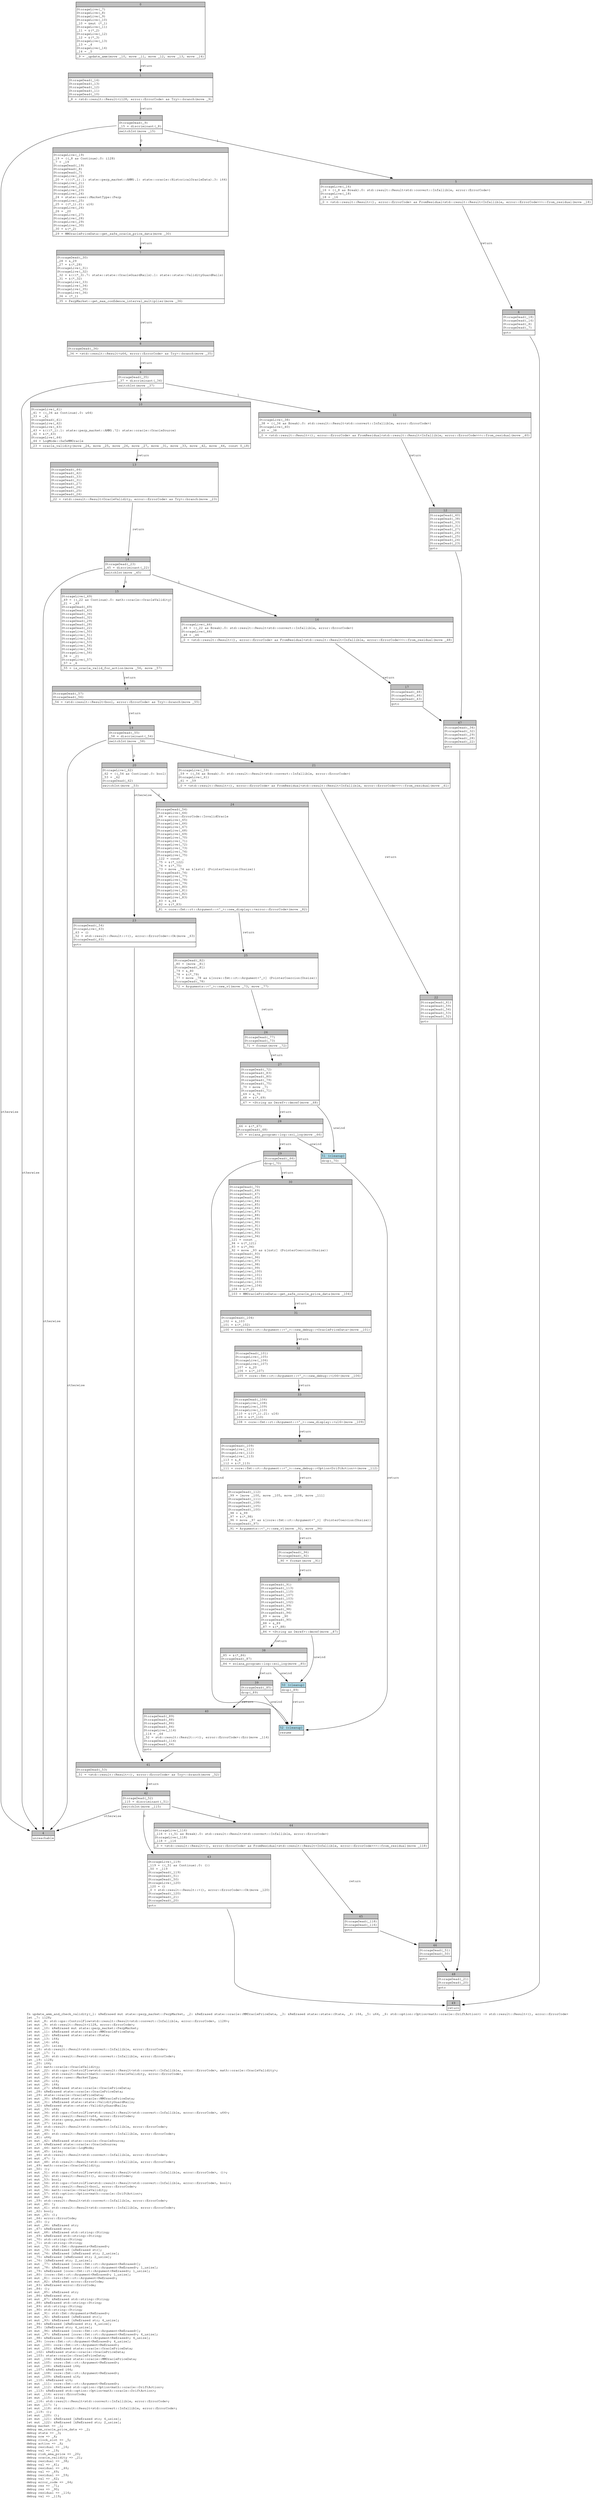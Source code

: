 digraph Mir_0_746 {
    graph [fontname="Courier, monospace"];
    node [fontname="Courier, monospace"];
    edge [fontname="Courier, monospace"];
    label=<fn update_amm_and_check_validity(_1: &amp;ReErased mut state::perp_market::PerpMarket, _2: &amp;ReErased state::oracle::MMOraclePriceData, _3: &amp;ReErased state::state::State, _4: i64, _5: u64, _6: std::option::Option&lt;math::oracle::DriftAction&gt;) -&gt; std::result::Result&lt;(), error::ErrorCode&gt;<br align="left"/>let _7: i128;<br align="left"/>let mut _8: std::ops::ControlFlow&lt;std::result::Result&lt;std::convert::Infallible, error::ErrorCode&gt;, i128&gt;;<br align="left"/>let mut _9: std::result::Result&lt;i128, error::ErrorCode&gt;;<br align="left"/>let mut _10: &amp;ReErased mut state::perp_market::PerpMarket;<br align="left"/>let mut _11: &amp;ReErased state::oracle::MMOraclePriceData;<br align="left"/>let mut _12: &amp;ReErased state::state::State;<br align="left"/>let mut _13: i64;<br align="left"/>let mut _14: u64;<br align="left"/>let mut _15: isize;<br align="left"/>let _16: std::result::Result&lt;std::convert::Infallible, error::ErrorCode&gt;;<br align="left"/>let mut _17: !;<br align="left"/>let mut _18: std::result::Result&lt;std::convert::Infallible, error::ErrorCode&gt;;<br align="left"/>let _19: i128;<br align="left"/>let _20: i64;<br align="left"/>let _21: math::oracle::OracleValidity;<br align="left"/>let mut _22: std::ops::ControlFlow&lt;std::result::Result&lt;std::convert::Infallible, error::ErrorCode&gt;, math::oracle::OracleValidity&gt;;<br align="left"/>let mut _23: std::result::Result&lt;math::oracle::OracleValidity, error::ErrorCode&gt;;<br align="left"/>let mut _24: state::user::MarketType;<br align="left"/>let mut _25: u16;<br align="left"/>let mut _26: i64;<br align="left"/>let mut _27: &amp;ReErased state::oracle::OraclePriceData;<br align="left"/>let _28: &amp;ReErased state::oracle::OraclePriceData;<br align="left"/>let _29: state::oracle::OraclePriceData;<br align="left"/>let mut _30: &amp;ReErased state::oracle::MMOraclePriceData;<br align="left"/>let mut _31: &amp;ReErased state::state::ValidityGuardRails;<br align="left"/>let _32: &amp;ReErased state::state::ValidityGuardRails;<br align="left"/>let mut _33: u64;<br align="left"/>let mut _34: std::ops::ControlFlow&lt;std::result::Result&lt;std::convert::Infallible, error::ErrorCode&gt;, u64&gt;;<br align="left"/>let mut _35: std::result::Result&lt;u64, error::ErrorCode&gt;;<br align="left"/>let mut _36: state::perp_market::PerpMarket;<br align="left"/>let mut _37: isize;<br align="left"/>let _38: std::result::Result&lt;std::convert::Infallible, error::ErrorCode&gt;;<br align="left"/>let mut _39: !;<br align="left"/>let mut _40: std::result::Result&lt;std::convert::Infallible, error::ErrorCode&gt;;<br align="left"/>let _41: u64;<br align="left"/>let mut _42: &amp;ReErased state::oracle::OracleSource;<br align="left"/>let _43: &amp;ReErased state::oracle::OracleSource;<br align="left"/>let mut _44: math::oracle::LogMode;<br align="left"/>let mut _45: isize;<br align="left"/>let _46: std::result::Result&lt;std::convert::Infallible, error::ErrorCode&gt;;<br align="left"/>let mut _47: !;<br align="left"/>let mut _48: std::result::Result&lt;std::convert::Infallible, error::ErrorCode&gt;;<br align="left"/>let _49: math::oracle::OracleValidity;<br align="left"/>let _50: ();<br align="left"/>let mut _51: std::ops::ControlFlow&lt;std::result::Result&lt;std::convert::Infallible, error::ErrorCode&gt;, ()&gt;;<br align="left"/>let mut _52: std::result::Result&lt;(), error::ErrorCode&gt;;<br align="left"/>let mut _53: bool;<br align="left"/>let mut _54: std::ops::ControlFlow&lt;std::result::Result&lt;std::convert::Infallible, error::ErrorCode&gt;, bool&gt;;<br align="left"/>let mut _55: std::result::Result&lt;bool, error::ErrorCode&gt;;<br align="left"/>let mut _56: math::oracle::OracleValidity;<br align="left"/>let mut _57: std::option::Option&lt;math::oracle::DriftAction&gt;;<br align="left"/>let mut _58: isize;<br align="left"/>let _59: std::result::Result&lt;std::convert::Infallible, error::ErrorCode&gt;;<br align="left"/>let mut _60: !;<br align="left"/>let mut _61: std::result::Result&lt;std::convert::Infallible, error::ErrorCode&gt;;<br align="left"/>let _62: bool;<br align="left"/>let mut _63: ();<br align="left"/>let _64: error::ErrorCode;<br align="left"/>let _65: ();<br align="left"/>let mut _66: &amp;ReErased str;<br align="left"/>let _67: &amp;ReErased str;<br align="left"/>let mut _68: &amp;ReErased std::string::String;<br align="left"/>let _69: &amp;ReErased std::string::String;<br align="left"/>let _70: std::string::String;<br align="left"/>let _71: std::string::String;<br align="left"/>let mut _72: std::fmt::Arguments&lt;ReErased&gt;;<br align="left"/>let mut _73: &amp;ReErased [&amp;ReErased str];<br align="left"/>let mut _74: &amp;ReErased [&amp;ReErased str; 2_usize];<br align="left"/>let _75: &amp;ReErased [&amp;ReErased str; 2_usize];<br align="left"/>let _76: [&amp;ReErased str; 2_usize];<br align="left"/>let mut _77: &amp;ReErased [core::fmt::rt::Argument&lt;ReErased&gt;];<br align="left"/>let mut _78: &amp;ReErased [core::fmt::rt::Argument&lt;ReErased&gt;; 1_usize];<br align="left"/>let _79: &amp;ReErased [core::fmt::rt::Argument&lt;ReErased&gt;; 1_usize];<br align="left"/>let _80: [core::fmt::rt::Argument&lt;ReErased&gt;; 1_usize];<br align="left"/>let mut _81: core::fmt::rt::Argument&lt;ReErased&gt;;<br align="left"/>let mut _82: &amp;ReErased error::ErrorCode;<br align="left"/>let _83: &amp;ReErased error::ErrorCode;<br align="left"/>let _84: ();<br align="left"/>let mut _85: &amp;ReErased str;<br align="left"/>let _86: &amp;ReErased str;<br align="left"/>let mut _87: &amp;ReErased std::string::String;<br align="left"/>let _88: &amp;ReErased std::string::String;<br align="left"/>let _89: std::string::String;<br align="left"/>let _90: std::string::String;<br align="left"/>let mut _91: std::fmt::Arguments&lt;ReErased&gt;;<br align="left"/>let mut _92: &amp;ReErased [&amp;ReErased str];<br align="left"/>let mut _93: &amp;ReErased [&amp;ReErased str; 4_usize];<br align="left"/>let _94: &amp;ReErased [&amp;ReErased str; 4_usize];<br align="left"/>let _95: [&amp;ReErased str; 4_usize];<br align="left"/>let mut _96: &amp;ReErased [core::fmt::rt::Argument&lt;ReErased&gt;];<br align="left"/>let mut _97: &amp;ReErased [core::fmt::rt::Argument&lt;ReErased&gt;; 4_usize];<br align="left"/>let _98: &amp;ReErased [core::fmt::rt::Argument&lt;ReErased&gt;; 4_usize];<br align="left"/>let _99: [core::fmt::rt::Argument&lt;ReErased&gt;; 4_usize];<br align="left"/>let mut _100: core::fmt::rt::Argument&lt;ReErased&gt;;<br align="left"/>let mut _101: &amp;ReErased state::oracle::OraclePriceData;<br align="left"/>let _102: &amp;ReErased state::oracle::OraclePriceData;<br align="left"/>let _103: state::oracle::OraclePriceData;<br align="left"/>let mut _104: &amp;ReErased state::oracle::MMOraclePriceData;<br align="left"/>let mut _105: core::fmt::rt::Argument&lt;ReErased&gt;;<br align="left"/>let mut _106: &amp;ReErased i64;<br align="left"/>let _107: &amp;ReErased i64;<br align="left"/>let mut _108: core::fmt::rt::Argument&lt;ReErased&gt;;<br align="left"/>let mut _109: &amp;ReErased u16;<br align="left"/>let _110: &amp;ReErased u16;<br align="left"/>let mut _111: core::fmt::rt::Argument&lt;ReErased&gt;;<br align="left"/>let mut _112: &amp;ReErased std::option::Option&lt;math::oracle::DriftAction&gt;;<br align="left"/>let _113: &amp;ReErased std::option::Option&lt;math::oracle::DriftAction&gt;;<br align="left"/>let mut _114: error::ErrorCode;<br align="left"/>let mut _115: isize;<br align="left"/>let _116: std::result::Result&lt;std::convert::Infallible, error::ErrorCode&gt;;<br align="left"/>let mut _117: !;<br align="left"/>let mut _118: std::result::Result&lt;std::convert::Infallible, error::ErrorCode&gt;;<br align="left"/>let _119: ();<br align="left"/>let mut _120: ();<br align="left"/>let mut _121: &amp;ReErased [&amp;ReErased str; 4_usize];<br align="left"/>let mut _122: &amp;ReErased [&amp;ReErased str; 2_usize];<br align="left"/>debug market =&gt; _1;<br align="left"/>debug mm_oracle_price_data =&gt; _2;<br align="left"/>debug state =&gt; _3;<br align="left"/>debug now =&gt; _4;<br align="left"/>debug clock_slot =&gt; _5;<br align="left"/>debug action =&gt; _6;<br align="left"/>debug residual =&gt; _16;<br align="left"/>debug val =&gt; _19;<br align="left"/>debug risk_ema_price =&gt; _20;<br align="left"/>debug oracle_validity =&gt; _21;<br align="left"/>debug residual =&gt; _38;<br align="left"/>debug val =&gt; _41;<br align="left"/>debug residual =&gt; _46;<br align="left"/>debug val =&gt; _49;<br align="left"/>debug residual =&gt; _59;<br align="left"/>debug val =&gt; _62;<br align="left"/>debug error_code =&gt; _64;<br align="left"/>debug res =&gt; _71;<br align="left"/>debug res =&gt; _90;<br align="left"/>debug residual =&gt; _116;<br align="left"/>debug val =&gt; _119;<br align="left"/>>;
    bb0__0_746 [shape="none", label=<<table border="0" cellborder="1" cellspacing="0"><tr><td bgcolor="gray" align="center" colspan="1">0</td></tr><tr><td align="left" balign="left">StorageLive(_7)<br/>StorageLive(_8)<br/>StorageLive(_9)<br/>StorageLive(_10)<br/>_10 = &amp;mut (*_1)<br/>StorageLive(_11)<br/>_11 = &amp;(*_2)<br/>StorageLive(_12)<br/>_12 = &amp;(*_3)<br/>StorageLive(_13)<br/>_13 = _4<br/>StorageLive(_14)<br/>_14 = _5<br/></td></tr><tr><td align="left">_9 = _update_amm(move _10, move _11, move _12, move _13, move _14)</td></tr></table>>];
    bb1__0_746 [shape="none", label=<<table border="0" cellborder="1" cellspacing="0"><tr><td bgcolor="gray" align="center" colspan="1">1</td></tr><tr><td align="left" balign="left">StorageDead(_14)<br/>StorageDead(_13)<br/>StorageDead(_12)<br/>StorageDead(_11)<br/>StorageDead(_10)<br/></td></tr><tr><td align="left">_8 = &lt;std::result::Result&lt;i128, error::ErrorCode&gt; as Try&gt;::branch(move _9)</td></tr></table>>];
    bb2__0_746 [shape="none", label=<<table border="0" cellborder="1" cellspacing="0"><tr><td bgcolor="gray" align="center" colspan="1">2</td></tr><tr><td align="left" balign="left">StorageDead(_9)<br/>_15 = discriminant(_8)<br/></td></tr><tr><td align="left">switchInt(move _15)</td></tr></table>>];
    bb3__0_746 [shape="none", label=<<table border="0" cellborder="1" cellspacing="0"><tr><td bgcolor="gray" align="center" colspan="1">3</td></tr><tr><td align="left" balign="left">StorageLive(_19)<br/>_19 = ((_8 as Continue).0: i128)<br/>_7 = _19<br/>StorageDead(_19)<br/>StorageDead(_8)<br/>StorageDead(_7)<br/>StorageLive(_20)<br/>_20 = ((((*_1).1: state::perp_market::AMM).1: state::oracle::HistoricalOracleData).3: i64)<br/>StorageLive(_21)<br/>StorageLive(_22)<br/>StorageLive(_23)<br/>StorageLive(_24)<br/>_24 = state::user::MarketType::Perp<br/>StorageLive(_25)<br/>_25 = ((*_1).21: u16)<br/>StorageLive(_26)<br/>_26 = _20<br/>StorageLive(_27)<br/>StorageLive(_28)<br/>StorageLive(_29)<br/>StorageLive(_30)<br/>_30 = &amp;(*_2)<br/></td></tr><tr><td align="left">_29 = MMOraclePriceData::get_safe_oracle_price_data(move _30)</td></tr></table>>];
    bb4__0_746 [shape="none", label=<<table border="0" cellborder="1" cellspacing="0"><tr><td bgcolor="gray" align="center" colspan="1">4</td></tr><tr><td align="left">unreachable</td></tr></table>>];
    bb5__0_746 [shape="none", label=<<table border="0" cellborder="1" cellspacing="0"><tr><td bgcolor="gray" align="center" colspan="1">5</td></tr><tr><td align="left" balign="left">StorageLive(_16)<br/>_16 = ((_8 as Break).0: std::result::Result&lt;std::convert::Infallible, error::ErrorCode&gt;)<br/>StorageLive(_18)<br/>_18 = _16<br/></td></tr><tr><td align="left">_0 = &lt;std::result::Result&lt;(), error::ErrorCode&gt; as FromResidual&lt;std::result::Result&lt;Infallible, error::ErrorCode&gt;&gt;&gt;::from_residual(move _18)</td></tr></table>>];
    bb6__0_746 [shape="none", label=<<table border="0" cellborder="1" cellspacing="0"><tr><td bgcolor="gray" align="center" colspan="1">6</td></tr><tr><td align="left" balign="left">StorageDead(_18)<br/>StorageDead(_16)<br/>StorageDead(_8)<br/>StorageDead(_7)<br/></td></tr><tr><td align="left">goto</td></tr></table>>];
    bb7__0_746 [shape="none", label=<<table border="0" cellborder="1" cellspacing="0"><tr><td bgcolor="gray" align="center" colspan="1">7</td></tr><tr><td align="left" balign="left">StorageDead(_30)<br/>_28 = &amp;_29<br/>_27 = &amp;(*_28)<br/>StorageLive(_31)<br/>StorageLive(_32)<br/>_32 = &amp;(((*_3).7: state::state::OracleGuardRails).1: state::state::ValidityGuardRails)<br/>_31 = &amp;(*_32)<br/>StorageLive(_33)<br/>StorageLive(_34)<br/>StorageLive(_35)<br/>StorageLive(_36)<br/>_36 = (*_1)<br/></td></tr><tr><td align="left">_35 = PerpMarket::get_max_confidence_interval_multiplier(move _36)</td></tr></table>>];
    bb8__0_746 [shape="none", label=<<table border="0" cellborder="1" cellspacing="0"><tr><td bgcolor="gray" align="center" colspan="1">8</td></tr><tr><td align="left" balign="left">StorageDead(_36)<br/></td></tr><tr><td align="left">_34 = &lt;std::result::Result&lt;u64, error::ErrorCode&gt; as Try&gt;::branch(move _35)</td></tr></table>>];
    bb9__0_746 [shape="none", label=<<table border="0" cellborder="1" cellspacing="0"><tr><td bgcolor="gray" align="center" colspan="1">9</td></tr><tr><td align="left" balign="left">StorageDead(_35)<br/>_37 = discriminant(_34)<br/></td></tr><tr><td align="left">switchInt(move _37)</td></tr></table>>];
    bb10__0_746 [shape="none", label=<<table border="0" cellborder="1" cellspacing="0"><tr><td bgcolor="gray" align="center" colspan="1">10</td></tr><tr><td align="left" balign="left">StorageLive(_41)<br/>_41 = ((_34 as Continue).0: u64)<br/>_33 = _41<br/>StorageDead(_41)<br/>StorageLive(_42)<br/>StorageLive(_43)<br/>_43 = &amp;(((*_1).1: state::perp_market::AMM).72: state::oracle::OracleSource)<br/>_42 = &amp;(*_43)<br/>StorageLive(_44)<br/>_44 = LogMode::SafeMMOracle<br/></td></tr><tr><td align="left">_23 = oracle_validity(move _24, move _25, move _26, move _27, move _31, move _33, move _42, move _44, const 0_i8)</td></tr></table>>];
    bb11__0_746 [shape="none", label=<<table border="0" cellborder="1" cellspacing="0"><tr><td bgcolor="gray" align="center" colspan="1">11</td></tr><tr><td align="left" balign="left">StorageLive(_38)<br/>_38 = ((_34 as Break).0: std::result::Result&lt;std::convert::Infallible, error::ErrorCode&gt;)<br/>StorageLive(_40)<br/>_40 = _38<br/></td></tr><tr><td align="left">_0 = &lt;std::result::Result&lt;(), error::ErrorCode&gt; as FromResidual&lt;std::result::Result&lt;Infallible, error::ErrorCode&gt;&gt;&gt;::from_residual(move _40)</td></tr></table>>];
    bb12__0_746 [shape="none", label=<<table border="0" cellborder="1" cellspacing="0"><tr><td bgcolor="gray" align="center" colspan="1">12</td></tr><tr><td align="left" balign="left">StorageDead(_40)<br/>StorageDead(_38)<br/>StorageDead(_33)<br/>StorageDead(_31)<br/>StorageDead(_27)<br/>StorageDead(_26)<br/>StorageDead(_25)<br/>StorageDead(_24)<br/>StorageDead(_23)<br/></td></tr><tr><td align="left">goto</td></tr></table>>];
    bb13__0_746 [shape="none", label=<<table border="0" cellborder="1" cellspacing="0"><tr><td bgcolor="gray" align="center" colspan="1">13</td></tr><tr><td align="left" balign="left">StorageDead(_44)<br/>StorageDead(_42)<br/>StorageDead(_33)<br/>StorageDead(_31)<br/>StorageDead(_27)<br/>StorageDead(_26)<br/>StorageDead(_25)<br/>StorageDead(_24)<br/></td></tr><tr><td align="left">_22 = &lt;std::result::Result&lt;OracleValidity, error::ErrorCode&gt; as Try&gt;::branch(move _23)</td></tr></table>>];
    bb14__0_746 [shape="none", label=<<table border="0" cellborder="1" cellspacing="0"><tr><td bgcolor="gray" align="center" colspan="1">14</td></tr><tr><td align="left" balign="left">StorageDead(_23)<br/>_45 = discriminant(_22)<br/></td></tr><tr><td align="left">switchInt(move _45)</td></tr></table>>];
    bb15__0_746 [shape="none", label=<<table border="0" cellborder="1" cellspacing="0"><tr><td bgcolor="gray" align="center" colspan="1">15</td></tr><tr><td align="left" balign="left">StorageLive(_49)<br/>_49 = ((_22 as Continue).0: math::oracle::OracleValidity)<br/>_21 = _49<br/>StorageDead(_49)<br/>StorageDead(_43)<br/>StorageDead(_34)<br/>StorageDead(_32)<br/>StorageDead(_29)<br/>StorageDead(_28)<br/>StorageDead(_22)<br/>StorageLive(_50)<br/>StorageLive(_51)<br/>StorageLive(_52)<br/>StorageLive(_53)<br/>StorageLive(_54)<br/>StorageLive(_55)<br/>StorageLive(_56)<br/>_56 = _21<br/>StorageLive(_57)<br/>_57 = _6<br/></td></tr><tr><td align="left">_55 = is_oracle_valid_for_action(move _56, move _57)</td></tr></table>>];
    bb16__0_746 [shape="none", label=<<table border="0" cellborder="1" cellspacing="0"><tr><td bgcolor="gray" align="center" colspan="1">16</td></tr><tr><td align="left" balign="left">StorageLive(_46)<br/>_46 = ((_22 as Break).0: std::result::Result&lt;std::convert::Infallible, error::ErrorCode&gt;)<br/>StorageLive(_48)<br/>_48 = _46<br/></td></tr><tr><td align="left">_0 = &lt;std::result::Result&lt;(), error::ErrorCode&gt; as FromResidual&lt;std::result::Result&lt;Infallible, error::ErrorCode&gt;&gt;&gt;::from_residual(move _48)</td></tr></table>>];
    bb17__0_746 [shape="none", label=<<table border="0" cellborder="1" cellspacing="0"><tr><td bgcolor="gray" align="center" colspan="1">17</td></tr><tr><td align="left" balign="left">StorageDead(_48)<br/>StorageDead(_46)<br/>StorageDead(_43)<br/></td></tr><tr><td align="left">goto</td></tr></table>>];
    bb18__0_746 [shape="none", label=<<table border="0" cellborder="1" cellspacing="0"><tr><td bgcolor="gray" align="center" colspan="1">18</td></tr><tr><td align="left" balign="left">StorageDead(_57)<br/>StorageDead(_56)<br/></td></tr><tr><td align="left">_54 = &lt;std::result::Result&lt;bool, error::ErrorCode&gt; as Try&gt;::branch(move _55)</td></tr></table>>];
    bb19__0_746 [shape="none", label=<<table border="0" cellborder="1" cellspacing="0"><tr><td bgcolor="gray" align="center" colspan="1">19</td></tr><tr><td align="left" balign="left">StorageDead(_55)<br/>_58 = discriminant(_54)<br/></td></tr><tr><td align="left">switchInt(move _58)</td></tr></table>>];
    bb20__0_746 [shape="none", label=<<table border="0" cellborder="1" cellspacing="0"><tr><td bgcolor="gray" align="center" colspan="1">20</td></tr><tr><td align="left" balign="left">StorageLive(_62)<br/>_62 = ((_54 as Continue).0: bool)<br/>_53 = _62<br/>StorageDead(_62)<br/></td></tr><tr><td align="left">switchInt(move _53)</td></tr></table>>];
    bb21__0_746 [shape="none", label=<<table border="0" cellborder="1" cellspacing="0"><tr><td bgcolor="gray" align="center" colspan="1">21</td></tr><tr><td align="left" balign="left">StorageLive(_59)<br/>_59 = ((_54 as Break).0: std::result::Result&lt;std::convert::Infallible, error::ErrorCode&gt;)<br/>StorageLive(_61)<br/>_61 = _59<br/></td></tr><tr><td align="left">_0 = &lt;std::result::Result&lt;(), error::ErrorCode&gt; as FromResidual&lt;std::result::Result&lt;Infallible, error::ErrorCode&gt;&gt;&gt;::from_residual(move _61)</td></tr></table>>];
    bb22__0_746 [shape="none", label=<<table border="0" cellborder="1" cellspacing="0"><tr><td bgcolor="gray" align="center" colspan="1">22</td></tr><tr><td align="left" balign="left">StorageDead(_61)<br/>StorageDead(_59)<br/>StorageDead(_54)<br/>StorageDead(_53)<br/>StorageDead(_52)<br/></td></tr><tr><td align="left">goto</td></tr></table>>];
    bb23__0_746 [shape="none", label=<<table border="0" cellborder="1" cellspacing="0"><tr><td bgcolor="gray" align="center" colspan="1">23</td></tr><tr><td align="left" balign="left">StorageDead(_54)<br/>StorageLive(_63)<br/>_63 = ()<br/>_52 = std::result::Result::&lt;(), error::ErrorCode&gt;::Ok(move _63)<br/>StorageDead(_63)<br/></td></tr><tr><td align="left">goto</td></tr></table>>];
    bb24__0_746 [shape="none", label=<<table border="0" cellborder="1" cellspacing="0"><tr><td bgcolor="gray" align="center" colspan="1">24</td></tr><tr><td align="left" balign="left">StorageDead(_54)<br/>StorageLive(_64)<br/>_64 = error::ErrorCode::InvalidOracle<br/>StorageLive(_65)<br/>StorageLive(_66)<br/>StorageLive(_67)<br/>StorageLive(_68)<br/>StorageLive(_69)<br/>StorageLive(_70)<br/>StorageLive(_71)<br/>StorageLive(_72)<br/>StorageLive(_73)<br/>StorageLive(_74)<br/>StorageLive(_75)<br/>_122 = const _<br/>_75 = &amp;(*_122)<br/>_74 = &amp;(*_75)<br/>_73 = move _74 as &amp;[&amp;str] (PointerCoercion(Unsize))<br/>StorageDead(_74)<br/>StorageLive(_77)<br/>StorageLive(_78)<br/>StorageLive(_79)<br/>StorageLive(_80)<br/>StorageLive(_81)<br/>StorageLive(_82)<br/>StorageLive(_83)<br/>_83 = &amp;_64<br/>_82 = &amp;(*_83)<br/></td></tr><tr><td align="left">_81 = core::fmt::rt::Argument::&lt;'_&gt;::new_display::&lt;error::ErrorCode&gt;(move _82)</td></tr></table>>];
    bb25__0_746 [shape="none", label=<<table border="0" cellborder="1" cellspacing="0"><tr><td bgcolor="gray" align="center" colspan="1">25</td></tr><tr><td align="left" balign="left">StorageDead(_82)<br/>_80 = [move _81]<br/>StorageDead(_81)<br/>_79 = &amp;_80<br/>_78 = &amp;(*_79)<br/>_77 = move _78 as &amp;[core::fmt::rt::Argument&lt;'_&gt;] (PointerCoercion(Unsize))<br/>StorageDead(_78)<br/></td></tr><tr><td align="left">_72 = Arguments::&lt;'_&gt;::new_v1(move _73, move _77)</td></tr></table>>];
    bb26__0_746 [shape="none", label=<<table border="0" cellborder="1" cellspacing="0"><tr><td bgcolor="gray" align="center" colspan="1">26</td></tr><tr><td align="left" balign="left">StorageDead(_77)<br/>StorageDead(_73)<br/></td></tr><tr><td align="left">_71 = format(move _72)</td></tr></table>>];
    bb27__0_746 [shape="none", label=<<table border="0" cellborder="1" cellspacing="0"><tr><td bgcolor="gray" align="center" colspan="1">27</td></tr><tr><td align="left" balign="left">StorageDead(_72)<br/>StorageDead(_83)<br/>StorageDead(_80)<br/>StorageDead(_79)<br/>StorageDead(_75)<br/>_70 = move _71<br/>StorageDead(_71)<br/>_69 = &amp;_70<br/>_68 = &amp;(*_69)<br/></td></tr><tr><td align="left">_67 = &lt;String as Deref&gt;::deref(move _68)</td></tr></table>>];
    bb28__0_746 [shape="none", label=<<table border="0" cellborder="1" cellspacing="0"><tr><td bgcolor="gray" align="center" colspan="1">28</td></tr><tr><td align="left" balign="left">_66 = &amp;(*_67)<br/>StorageDead(_68)<br/></td></tr><tr><td align="left">_65 = solana_program::log::sol_log(move _66)</td></tr></table>>];
    bb29__0_746 [shape="none", label=<<table border="0" cellborder="1" cellspacing="0"><tr><td bgcolor="gray" align="center" colspan="1">29</td></tr><tr><td align="left" balign="left">StorageDead(_66)<br/></td></tr><tr><td align="left">drop(_70)</td></tr></table>>];
    bb30__0_746 [shape="none", label=<<table border="0" cellborder="1" cellspacing="0"><tr><td bgcolor="gray" align="center" colspan="1">30</td></tr><tr><td align="left" balign="left">StorageDead(_70)<br/>StorageDead(_69)<br/>StorageDead(_67)<br/>StorageDead(_65)<br/>StorageLive(_84)<br/>StorageLive(_85)<br/>StorageLive(_86)<br/>StorageLive(_87)<br/>StorageLive(_88)<br/>StorageLive(_89)<br/>StorageLive(_90)<br/>StorageLive(_91)<br/>StorageLive(_92)<br/>StorageLive(_93)<br/>StorageLive(_94)<br/>_121 = const _<br/>_94 = &amp;(*_121)<br/>_93 = &amp;(*_94)<br/>_92 = move _93 as &amp;[&amp;str] (PointerCoercion(Unsize))<br/>StorageDead(_93)<br/>StorageLive(_96)<br/>StorageLive(_97)<br/>StorageLive(_98)<br/>StorageLive(_99)<br/>StorageLive(_100)<br/>StorageLive(_101)<br/>StorageLive(_102)<br/>StorageLive(_103)<br/>StorageLive(_104)<br/>_104 = &amp;(*_2)<br/></td></tr><tr><td align="left">_103 = MMOraclePriceData::get_safe_oracle_price_data(move _104)</td></tr></table>>];
    bb31__0_746 [shape="none", label=<<table border="0" cellborder="1" cellspacing="0"><tr><td bgcolor="gray" align="center" colspan="1">31</td></tr><tr><td align="left" balign="left">StorageDead(_104)<br/>_102 = &amp;_103<br/>_101 = &amp;(*_102)<br/></td></tr><tr><td align="left">_100 = core::fmt::rt::Argument::&lt;'_&gt;::new_debug::&lt;OraclePriceData&gt;(move _101)</td></tr></table>>];
    bb32__0_746 [shape="none", label=<<table border="0" cellborder="1" cellspacing="0"><tr><td bgcolor="gray" align="center" colspan="1">32</td></tr><tr><td align="left" balign="left">StorageDead(_101)<br/>StorageLive(_105)<br/>StorageLive(_106)<br/>StorageLive(_107)<br/>_107 = &amp;_20<br/>_106 = &amp;(*_107)<br/></td></tr><tr><td align="left">_105 = core::fmt::rt::Argument::&lt;'_&gt;::new_debug::&lt;i64&gt;(move _106)</td></tr></table>>];
    bb33__0_746 [shape="none", label=<<table border="0" cellborder="1" cellspacing="0"><tr><td bgcolor="gray" align="center" colspan="1">33</td></tr><tr><td align="left" balign="left">StorageDead(_106)<br/>StorageLive(_108)<br/>StorageLive(_109)<br/>StorageLive(_110)<br/>_110 = &amp;((*_1).21: u16)<br/>_109 = &amp;(*_110)<br/></td></tr><tr><td align="left">_108 = core::fmt::rt::Argument::&lt;'_&gt;::new_display::&lt;u16&gt;(move _109)</td></tr></table>>];
    bb34__0_746 [shape="none", label=<<table border="0" cellborder="1" cellspacing="0"><tr><td bgcolor="gray" align="center" colspan="1">34</td></tr><tr><td align="left" balign="left">StorageDead(_109)<br/>StorageLive(_111)<br/>StorageLive(_112)<br/>StorageLive(_113)<br/>_113 = &amp;_6<br/>_112 = &amp;(*_113)<br/></td></tr><tr><td align="left">_111 = core::fmt::rt::Argument::&lt;'_&gt;::new_debug::&lt;Option&lt;DriftAction&gt;&gt;(move _112)</td></tr></table>>];
    bb35__0_746 [shape="none", label=<<table border="0" cellborder="1" cellspacing="0"><tr><td bgcolor="gray" align="center" colspan="1">35</td></tr><tr><td align="left" balign="left">StorageDead(_112)<br/>_99 = [move _100, move _105, move _108, move _111]<br/>StorageDead(_111)<br/>StorageDead(_108)<br/>StorageDead(_105)<br/>StorageDead(_100)<br/>_98 = &amp;_99<br/>_97 = &amp;(*_98)<br/>_96 = move _97 as &amp;[core::fmt::rt::Argument&lt;'_&gt;] (PointerCoercion(Unsize))<br/>StorageDead(_97)<br/></td></tr><tr><td align="left">_91 = Arguments::&lt;'_&gt;::new_v1(move _92, move _96)</td></tr></table>>];
    bb36__0_746 [shape="none", label=<<table border="0" cellborder="1" cellspacing="0"><tr><td bgcolor="gray" align="center" colspan="1">36</td></tr><tr><td align="left" balign="left">StorageDead(_96)<br/>StorageDead(_92)<br/></td></tr><tr><td align="left">_90 = format(move _91)</td></tr></table>>];
    bb37__0_746 [shape="none", label=<<table border="0" cellborder="1" cellspacing="0"><tr><td bgcolor="gray" align="center" colspan="1">37</td></tr><tr><td align="left" balign="left">StorageDead(_91)<br/>StorageDead(_113)<br/>StorageDead(_110)<br/>StorageDead(_107)<br/>StorageDead(_103)<br/>StorageDead(_102)<br/>StorageDead(_99)<br/>StorageDead(_98)<br/>StorageDead(_94)<br/>_89 = move _90<br/>StorageDead(_90)<br/>_88 = &amp;_89<br/>_87 = &amp;(*_88)<br/></td></tr><tr><td align="left">_86 = &lt;String as Deref&gt;::deref(move _87)</td></tr></table>>];
    bb38__0_746 [shape="none", label=<<table border="0" cellborder="1" cellspacing="0"><tr><td bgcolor="gray" align="center" colspan="1">38</td></tr><tr><td align="left" balign="left">_85 = &amp;(*_86)<br/>StorageDead(_87)<br/></td></tr><tr><td align="left">_84 = solana_program::log::sol_log(move _85)</td></tr></table>>];
    bb39__0_746 [shape="none", label=<<table border="0" cellborder="1" cellspacing="0"><tr><td bgcolor="gray" align="center" colspan="1">39</td></tr><tr><td align="left" balign="left">StorageDead(_85)<br/></td></tr><tr><td align="left">drop(_89)</td></tr></table>>];
    bb40__0_746 [shape="none", label=<<table border="0" cellborder="1" cellspacing="0"><tr><td bgcolor="gray" align="center" colspan="1">40</td></tr><tr><td align="left" balign="left">StorageDead(_89)<br/>StorageDead(_88)<br/>StorageDead(_86)<br/>StorageDead(_84)<br/>StorageLive(_114)<br/>_114 = _64<br/>_52 = std::result::Result::&lt;(), error::ErrorCode&gt;::Err(move _114)<br/>StorageDead(_114)<br/>StorageDead(_64)<br/></td></tr><tr><td align="left">goto</td></tr></table>>];
    bb41__0_746 [shape="none", label=<<table border="0" cellborder="1" cellspacing="0"><tr><td bgcolor="gray" align="center" colspan="1">41</td></tr><tr><td align="left" balign="left">StorageDead(_53)<br/></td></tr><tr><td align="left">_51 = &lt;std::result::Result&lt;(), error::ErrorCode&gt; as Try&gt;::branch(move _52)</td></tr></table>>];
    bb42__0_746 [shape="none", label=<<table border="0" cellborder="1" cellspacing="0"><tr><td bgcolor="gray" align="center" colspan="1">42</td></tr><tr><td align="left" balign="left">StorageDead(_52)<br/>_115 = discriminant(_51)<br/></td></tr><tr><td align="left">switchInt(move _115)</td></tr></table>>];
    bb43__0_746 [shape="none", label=<<table border="0" cellborder="1" cellspacing="0"><tr><td bgcolor="gray" align="center" colspan="1">43</td></tr><tr><td align="left" balign="left">StorageLive(_119)<br/>_119 = ((_51 as Continue).0: ())<br/>_50 = _119<br/>StorageDead(_119)<br/>StorageDead(_51)<br/>StorageDead(_50)<br/>StorageLive(_120)<br/>_120 = ()<br/>_0 = std::result::Result::&lt;(), error::ErrorCode&gt;::Ok(move _120)<br/>StorageDead(_120)<br/>StorageDead(_21)<br/>StorageDead(_20)<br/></td></tr><tr><td align="left">goto</td></tr></table>>];
    bb44__0_746 [shape="none", label=<<table border="0" cellborder="1" cellspacing="0"><tr><td bgcolor="gray" align="center" colspan="1">44</td></tr><tr><td align="left" balign="left">StorageLive(_116)<br/>_116 = ((_51 as Break).0: std::result::Result&lt;std::convert::Infallible, error::ErrorCode&gt;)<br/>StorageLive(_118)<br/>_118 = _116<br/></td></tr><tr><td align="left">_0 = &lt;std::result::Result&lt;(), error::ErrorCode&gt; as FromResidual&lt;std::result::Result&lt;Infallible, error::ErrorCode&gt;&gt;&gt;::from_residual(move _118)</td></tr></table>>];
    bb45__0_746 [shape="none", label=<<table border="0" cellborder="1" cellspacing="0"><tr><td bgcolor="gray" align="center" colspan="1">45</td></tr><tr><td align="left" balign="left">StorageDead(_118)<br/>StorageDead(_116)<br/></td></tr><tr><td align="left">goto</td></tr></table>>];
    bb46__0_746 [shape="none", label=<<table border="0" cellborder="1" cellspacing="0"><tr><td bgcolor="gray" align="center" colspan="1">46</td></tr><tr><td align="left" balign="left">StorageDead(_51)<br/>StorageDead(_50)<br/></td></tr><tr><td align="left">goto</td></tr></table>>];
    bb47__0_746 [shape="none", label=<<table border="0" cellborder="1" cellspacing="0"><tr><td bgcolor="gray" align="center" colspan="1">47</td></tr><tr><td align="left" balign="left">StorageDead(_34)<br/>StorageDead(_32)<br/>StorageDead(_29)<br/>StorageDead(_28)<br/>StorageDead(_22)<br/></td></tr><tr><td align="left">goto</td></tr></table>>];
    bb48__0_746 [shape="none", label=<<table border="0" cellborder="1" cellspacing="0"><tr><td bgcolor="gray" align="center" colspan="1">48</td></tr><tr><td align="left" balign="left">StorageDead(_21)<br/>StorageDead(_20)<br/></td></tr><tr><td align="left">goto</td></tr></table>>];
    bb49__0_746 [shape="none", label=<<table border="0" cellborder="1" cellspacing="0"><tr><td bgcolor="gray" align="center" colspan="1">49</td></tr><tr><td align="left">return</td></tr></table>>];
    bb50__0_746 [shape="none", label=<<table border="0" cellborder="1" cellspacing="0"><tr><td bgcolor="lightblue" align="center" colspan="1">50 (cleanup)</td></tr><tr><td align="left">drop(_89)</td></tr></table>>];
    bb51__0_746 [shape="none", label=<<table border="0" cellborder="1" cellspacing="0"><tr><td bgcolor="lightblue" align="center" colspan="1">51 (cleanup)</td></tr><tr><td align="left">drop(_70)</td></tr></table>>];
    bb52__0_746 [shape="none", label=<<table border="0" cellborder="1" cellspacing="0"><tr><td bgcolor="lightblue" align="center" colspan="1">52 (cleanup)</td></tr><tr><td align="left">resume</td></tr></table>>];
    bb0__0_746 -> bb1__0_746 [label="return"];
    bb1__0_746 -> bb2__0_746 [label="return"];
    bb2__0_746 -> bb3__0_746 [label="0"];
    bb2__0_746 -> bb5__0_746 [label="1"];
    bb2__0_746 -> bb4__0_746 [label="otherwise"];
    bb3__0_746 -> bb7__0_746 [label="return"];
    bb5__0_746 -> bb6__0_746 [label="return"];
    bb6__0_746 -> bb49__0_746 [label=""];
    bb7__0_746 -> bb8__0_746 [label="return"];
    bb8__0_746 -> bb9__0_746 [label="return"];
    bb9__0_746 -> bb10__0_746 [label="0"];
    bb9__0_746 -> bb11__0_746 [label="1"];
    bb9__0_746 -> bb4__0_746 [label="otherwise"];
    bb10__0_746 -> bb13__0_746 [label="return"];
    bb11__0_746 -> bb12__0_746 [label="return"];
    bb12__0_746 -> bb47__0_746 [label=""];
    bb13__0_746 -> bb14__0_746 [label="return"];
    bb14__0_746 -> bb15__0_746 [label="0"];
    bb14__0_746 -> bb16__0_746 [label="1"];
    bb14__0_746 -> bb4__0_746 [label="otherwise"];
    bb15__0_746 -> bb18__0_746 [label="return"];
    bb16__0_746 -> bb17__0_746 [label="return"];
    bb17__0_746 -> bb47__0_746 [label=""];
    bb18__0_746 -> bb19__0_746 [label="return"];
    bb19__0_746 -> bb20__0_746 [label="0"];
    bb19__0_746 -> bb21__0_746 [label="1"];
    bb19__0_746 -> bb4__0_746 [label="otherwise"];
    bb20__0_746 -> bb24__0_746 [label="0"];
    bb20__0_746 -> bb23__0_746 [label="otherwise"];
    bb21__0_746 -> bb22__0_746 [label="return"];
    bb22__0_746 -> bb46__0_746 [label=""];
    bb23__0_746 -> bb41__0_746 [label=""];
    bb24__0_746 -> bb25__0_746 [label="return"];
    bb25__0_746 -> bb26__0_746 [label="return"];
    bb26__0_746 -> bb27__0_746 [label="return"];
    bb27__0_746 -> bb28__0_746 [label="return"];
    bb27__0_746 -> bb51__0_746 [label="unwind"];
    bb28__0_746 -> bb29__0_746 [label="return"];
    bb28__0_746 -> bb51__0_746 [label="unwind"];
    bb29__0_746 -> bb30__0_746 [label="return"];
    bb29__0_746 -> bb52__0_746 [label="unwind"];
    bb30__0_746 -> bb31__0_746 [label="return"];
    bb31__0_746 -> bb32__0_746 [label="return"];
    bb32__0_746 -> bb33__0_746 [label="return"];
    bb33__0_746 -> bb34__0_746 [label="return"];
    bb34__0_746 -> bb35__0_746 [label="return"];
    bb35__0_746 -> bb36__0_746 [label="return"];
    bb36__0_746 -> bb37__0_746 [label="return"];
    bb37__0_746 -> bb38__0_746 [label="return"];
    bb37__0_746 -> bb50__0_746 [label="unwind"];
    bb38__0_746 -> bb39__0_746 [label="return"];
    bb38__0_746 -> bb50__0_746 [label="unwind"];
    bb39__0_746 -> bb40__0_746 [label="return"];
    bb39__0_746 -> bb52__0_746 [label="unwind"];
    bb40__0_746 -> bb41__0_746 [label=""];
    bb41__0_746 -> bb42__0_746 [label="return"];
    bb42__0_746 -> bb43__0_746 [label="0"];
    bb42__0_746 -> bb44__0_746 [label="1"];
    bb42__0_746 -> bb4__0_746 [label="otherwise"];
    bb43__0_746 -> bb49__0_746 [label=""];
    bb44__0_746 -> bb45__0_746 [label="return"];
    bb45__0_746 -> bb46__0_746 [label=""];
    bb46__0_746 -> bb48__0_746 [label=""];
    bb47__0_746 -> bb48__0_746 [label=""];
    bb48__0_746 -> bb49__0_746 [label=""];
    bb50__0_746 -> bb52__0_746 [label="return"];
    bb51__0_746 -> bb52__0_746 [label="return"];
}
